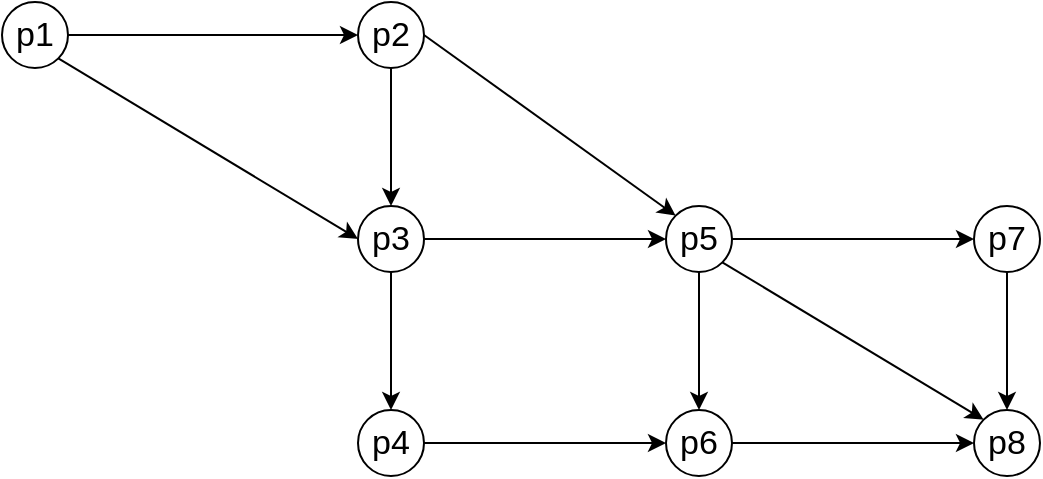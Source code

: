 <mxfile version="24.7.6">
  <diagram name="第 1 页" id="gpNWI9stZjSqqFV6-BVp">
    <mxGraphModel dx="1556" dy="1006" grid="0" gridSize="10" guides="1" tooltips="1" connect="1" arrows="1" fold="1" page="1" pageScale="1" pageWidth="827" pageHeight="1169" math="0" shadow="0">
      <root>
        <mxCell id="0" />
        <mxCell id="1" parent="0" />
        <mxCell id="mc5h5STAeLzcDdeN3o6b-10" style="edgeStyle=orthogonalEdgeStyle;rounded=0;orthogonalLoop=1;jettySize=auto;html=1;exitX=1;exitY=0.5;exitDx=0;exitDy=0;entryX=0;entryY=0.5;entryDx=0;entryDy=0;fontSize=17;" edge="1" parent="1" source="mc5h5STAeLzcDdeN3o6b-1" target="mc5h5STAeLzcDdeN3o6b-8">
          <mxGeometry relative="1" as="geometry" />
        </mxCell>
        <mxCell id="mc5h5STAeLzcDdeN3o6b-11" style="rounded=0;orthogonalLoop=1;jettySize=auto;html=1;exitX=1;exitY=1;exitDx=0;exitDy=0;entryX=0;entryY=0.5;entryDx=0;entryDy=0;fontSize=17;" edge="1" parent="1" source="mc5h5STAeLzcDdeN3o6b-1" target="mc5h5STAeLzcDdeN3o6b-7">
          <mxGeometry relative="1" as="geometry" />
        </mxCell>
        <mxCell id="mc5h5STAeLzcDdeN3o6b-1" value="p1" style="ellipse;whiteSpace=wrap;html=1;aspect=fixed;fontSize=17;" vertex="1" parent="1">
          <mxGeometry x="151" y="258" width="33" height="33" as="geometry" />
        </mxCell>
        <mxCell id="mc5h5STAeLzcDdeN3o6b-2" value="p8" style="ellipse;whiteSpace=wrap;html=1;aspect=fixed;fontSize=17;" vertex="1" parent="1">
          <mxGeometry x="637" y="462" width="33" height="33" as="geometry" />
        </mxCell>
        <mxCell id="mc5h5STAeLzcDdeN3o6b-21" style="edgeStyle=orthogonalEdgeStyle;rounded=0;orthogonalLoop=1;jettySize=auto;html=1;exitX=1;exitY=0.5;exitDx=0;exitDy=0;fontSize=17;" edge="1" parent="1" source="mc5h5STAeLzcDdeN3o6b-3" target="mc5h5STAeLzcDdeN3o6b-2">
          <mxGeometry relative="1" as="geometry" />
        </mxCell>
        <mxCell id="mc5h5STAeLzcDdeN3o6b-3" value="p6" style="ellipse;whiteSpace=wrap;html=1;aspect=fixed;fontSize=17;" vertex="1" parent="1">
          <mxGeometry x="483" y="462" width="33" height="33" as="geometry" />
        </mxCell>
        <mxCell id="mc5h5STAeLzcDdeN3o6b-18" style="edgeStyle=orthogonalEdgeStyle;rounded=0;orthogonalLoop=1;jettySize=auto;html=1;exitX=1;exitY=0.5;exitDx=0;exitDy=0;entryX=0;entryY=0.5;entryDx=0;entryDy=0;fontSize=17;" edge="1" parent="1" source="mc5h5STAeLzcDdeN3o6b-4" target="mc5h5STAeLzcDdeN3o6b-3">
          <mxGeometry relative="1" as="geometry" />
        </mxCell>
        <mxCell id="mc5h5STAeLzcDdeN3o6b-4" value="p4" style="ellipse;whiteSpace=wrap;html=1;aspect=fixed;fontSize=17;" vertex="1" parent="1">
          <mxGeometry x="329" y="462" width="33" height="33" as="geometry" />
        </mxCell>
        <mxCell id="mc5h5STAeLzcDdeN3o6b-22" style="edgeStyle=orthogonalEdgeStyle;rounded=0;orthogonalLoop=1;jettySize=auto;html=1;exitX=0.5;exitY=1;exitDx=0;exitDy=0;entryX=0.5;entryY=0;entryDx=0;entryDy=0;fontSize=17;" edge="1" parent="1" source="mc5h5STAeLzcDdeN3o6b-5" target="mc5h5STAeLzcDdeN3o6b-2">
          <mxGeometry relative="1" as="geometry" />
        </mxCell>
        <mxCell id="mc5h5STAeLzcDdeN3o6b-5" value="p7" style="ellipse;whiteSpace=wrap;html=1;aspect=fixed;fontSize=17;" vertex="1" parent="1">
          <mxGeometry x="637" y="360" width="33" height="33" as="geometry" />
        </mxCell>
        <mxCell id="mc5h5STAeLzcDdeN3o6b-16" style="edgeStyle=orthogonalEdgeStyle;rounded=0;orthogonalLoop=1;jettySize=auto;html=1;exitX=1;exitY=0.5;exitDx=0;exitDy=0;fontSize=17;" edge="1" parent="1" source="mc5h5STAeLzcDdeN3o6b-6" target="mc5h5STAeLzcDdeN3o6b-5">
          <mxGeometry relative="1" as="geometry" />
        </mxCell>
        <mxCell id="mc5h5STAeLzcDdeN3o6b-19" style="rounded=0;orthogonalLoop=1;jettySize=auto;html=1;exitX=1;exitY=1;exitDx=0;exitDy=0;entryX=0;entryY=0;entryDx=0;entryDy=0;fontSize=17;" edge="1" parent="1" source="mc5h5STAeLzcDdeN3o6b-6" target="mc5h5STAeLzcDdeN3o6b-2">
          <mxGeometry relative="1" as="geometry" />
        </mxCell>
        <mxCell id="mc5h5STAeLzcDdeN3o6b-20" style="edgeStyle=orthogonalEdgeStyle;rounded=0;orthogonalLoop=1;jettySize=auto;html=1;exitX=0.5;exitY=1;exitDx=0;exitDy=0;entryX=0.5;entryY=0;entryDx=0;entryDy=0;fontSize=17;" edge="1" parent="1" source="mc5h5STAeLzcDdeN3o6b-6" target="mc5h5STAeLzcDdeN3o6b-3">
          <mxGeometry relative="1" as="geometry" />
        </mxCell>
        <mxCell id="mc5h5STAeLzcDdeN3o6b-6" value="p5" style="ellipse;whiteSpace=wrap;html=1;aspect=fixed;fontSize=17;" vertex="1" parent="1">
          <mxGeometry x="483" y="360" width="33" height="33" as="geometry" />
        </mxCell>
        <mxCell id="mc5h5STAeLzcDdeN3o6b-14" style="edgeStyle=orthogonalEdgeStyle;rounded=0;orthogonalLoop=1;jettySize=auto;html=1;exitX=1;exitY=0.5;exitDx=0;exitDy=0;entryX=0;entryY=0.5;entryDx=0;entryDy=0;fontSize=17;" edge="1" parent="1" source="mc5h5STAeLzcDdeN3o6b-7" target="mc5h5STAeLzcDdeN3o6b-6">
          <mxGeometry relative="1" as="geometry" />
        </mxCell>
        <mxCell id="mc5h5STAeLzcDdeN3o6b-17" style="edgeStyle=orthogonalEdgeStyle;rounded=0;orthogonalLoop=1;jettySize=auto;html=1;exitX=0.5;exitY=1;exitDx=0;exitDy=0;entryX=0.5;entryY=0;entryDx=0;entryDy=0;fontSize=17;" edge="1" parent="1" source="mc5h5STAeLzcDdeN3o6b-7" target="mc5h5STAeLzcDdeN3o6b-4">
          <mxGeometry relative="1" as="geometry" />
        </mxCell>
        <mxCell id="mc5h5STAeLzcDdeN3o6b-7" value="p3" style="ellipse;whiteSpace=wrap;html=1;aspect=fixed;fontSize=17;" vertex="1" parent="1">
          <mxGeometry x="329" y="360" width="33" height="33" as="geometry" />
        </mxCell>
        <mxCell id="mc5h5STAeLzcDdeN3o6b-13" style="rounded=0;orthogonalLoop=1;jettySize=auto;html=1;exitX=1;exitY=0.5;exitDx=0;exitDy=0;entryX=0;entryY=0;entryDx=0;entryDy=0;fontSize=17;" edge="1" parent="1" source="mc5h5STAeLzcDdeN3o6b-8" target="mc5h5STAeLzcDdeN3o6b-6">
          <mxGeometry relative="1" as="geometry" />
        </mxCell>
        <mxCell id="mc5h5STAeLzcDdeN3o6b-15" style="edgeStyle=orthogonalEdgeStyle;rounded=0;orthogonalLoop=1;jettySize=auto;html=1;exitX=0.5;exitY=1;exitDx=0;exitDy=0;entryX=0.5;entryY=0;entryDx=0;entryDy=0;fontSize=17;" edge="1" parent="1" source="mc5h5STAeLzcDdeN3o6b-8" target="mc5h5STAeLzcDdeN3o6b-7">
          <mxGeometry relative="1" as="geometry" />
        </mxCell>
        <mxCell id="mc5h5STAeLzcDdeN3o6b-8" value="p2" style="ellipse;whiteSpace=wrap;html=1;aspect=fixed;fontSize=17;" vertex="1" parent="1">
          <mxGeometry x="329" y="258" width="33" height="33" as="geometry" />
        </mxCell>
      </root>
    </mxGraphModel>
  </diagram>
</mxfile>
